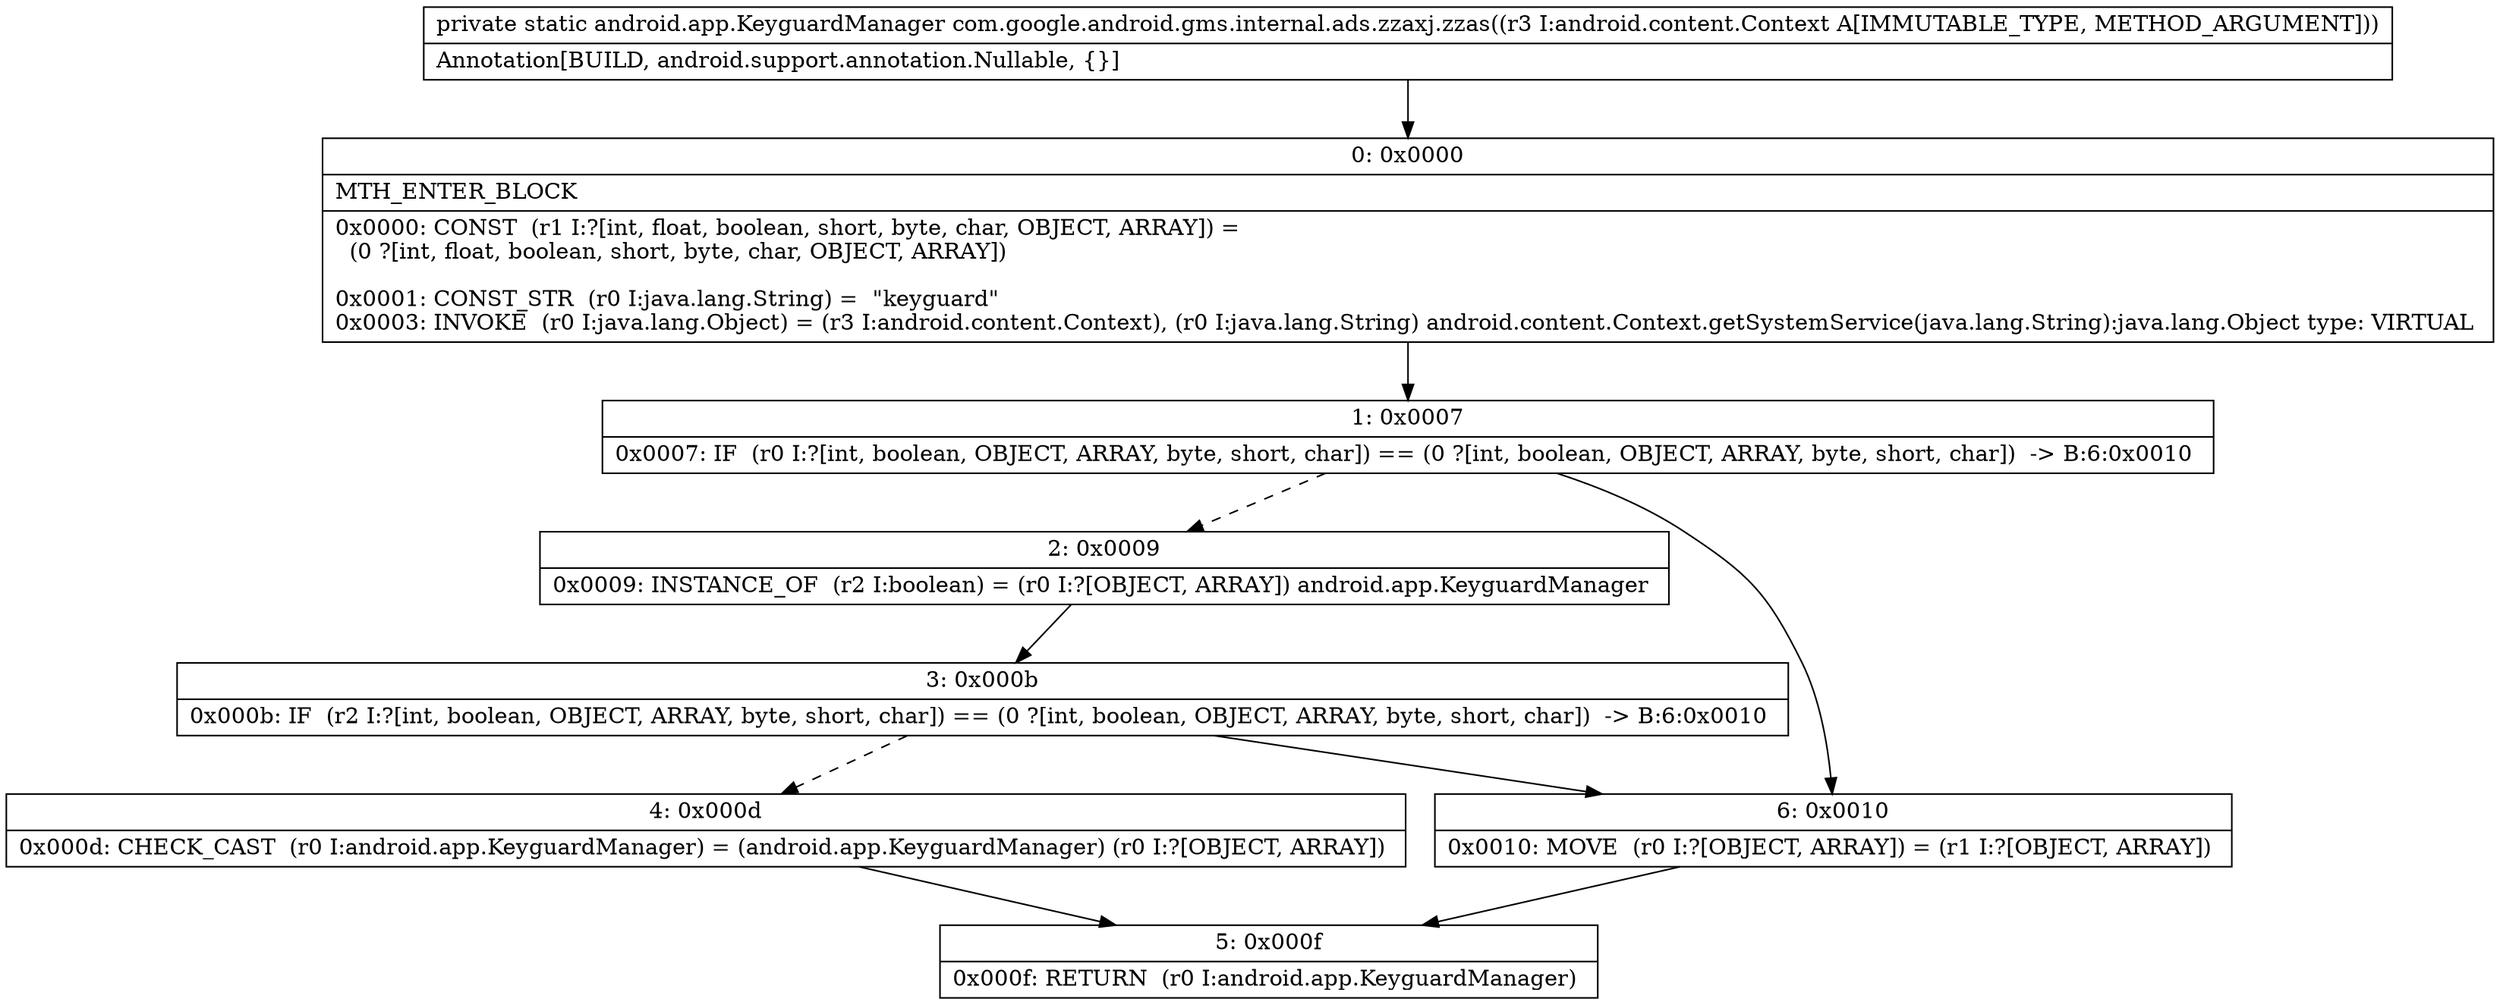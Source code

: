 digraph "CFG forcom.google.android.gms.internal.ads.zzaxj.zzas(Landroid\/content\/Context;)Landroid\/app\/KeyguardManager;" {
Node_0 [shape=record,label="{0\:\ 0x0000|MTH_ENTER_BLOCK\l|0x0000: CONST  (r1 I:?[int, float, boolean, short, byte, char, OBJECT, ARRAY]) = \l  (0 ?[int, float, boolean, short, byte, char, OBJECT, ARRAY])\l \l0x0001: CONST_STR  (r0 I:java.lang.String) =  \"keyguard\" \l0x0003: INVOKE  (r0 I:java.lang.Object) = (r3 I:android.content.Context), (r0 I:java.lang.String) android.content.Context.getSystemService(java.lang.String):java.lang.Object type: VIRTUAL \l}"];
Node_1 [shape=record,label="{1\:\ 0x0007|0x0007: IF  (r0 I:?[int, boolean, OBJECT, ARRAY, byte, short, char]) == (0 ?[int, boolean, OBJECT, ARRAY, byte, short, char])  \-\> B:6:0x0010 \l}"];
Node_2 [shape=record,label="{2\:\ 0x0009|0x0009: INSTANCE_OF  (r2 I:boolean) = (r0 I:?[OBJECT, ARRAY]) android.app.KeyguardManager \l}"];
Node_3 [shape=record,label="{3\:\ 0x000b|0x000b: IF  (r2 I:?[int, boolean, OBJECT, ARRAY, byte, short, char]) == (0 ?[int, boolean, OBJECT, ARRAY, byte, short, char])  \-\> B:6:0x0010 \l}"];
Node_4 [shape=record,label="{4\:\ 0x000d|0x000d: CHECK_CAST  (r0 I:android.app.KeyguardManager) = (android.app.KeyguardManager) (r0 I:?[OBJECT, ARRAY]) \l}"];
Node_5 [shape=record,label="{5\:\ 0x000f|0x000f: RETURN  (r0 I:android.app.KeyguardManager) \l}"];
Node_6 [shape=record,label="{6\:\ 0x0010|0x0010: MOVE  (r0 I:?[OBJECT, ARRAY]) = (r1 I:?[OBJECT, ARRAY]) \l}"];
MethodNode[shape=record,label="{private static android.app.KeyguardManager com.google.android.gms.internal.ads.zzaxj.zzas((r3 I:android.content.Context A[IMMUTABLE_TYPE, METHOD_ARGUMENT]))  | Annotation[BUILD, android.support.annotation.Nullable, \{\}]\l}"];
MethodNode -> Node_0;
Node_0 -> Node_1;
Node_1 -> Node_2[style=dashed];
Node_1 -> Node_6;
Node_2 -> Node_3;
Node_3 -> Node_4[style=dashed];
Node_3 -> Node_6;
Node_4 -> Node_5;
Node_6 -> Node_5;
}

